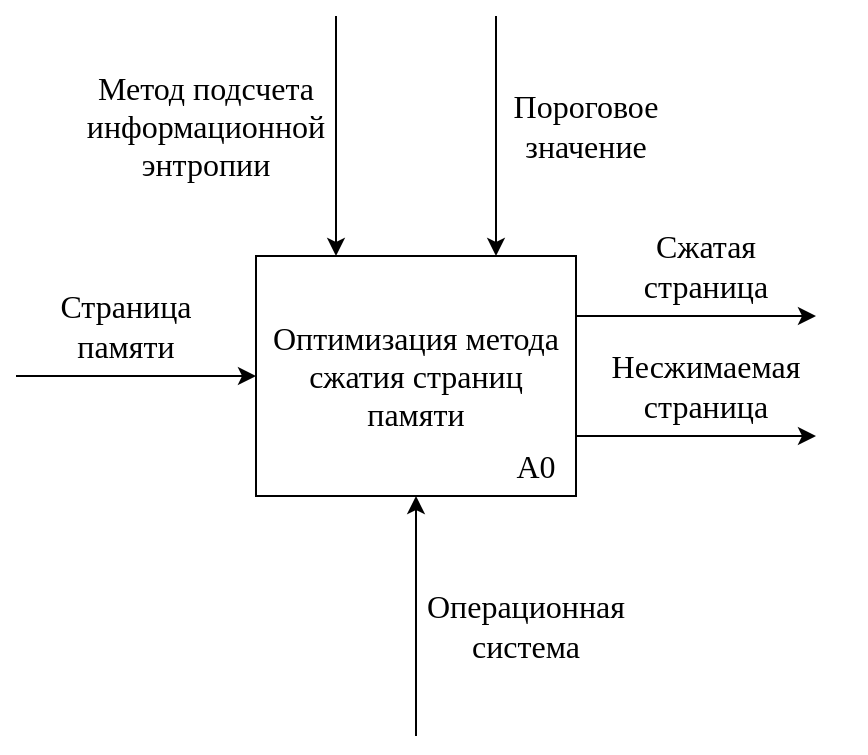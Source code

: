 <mxfile version="21.2.7" type="device">
  <diagram name="Страница 1" id="pgUWzlrUVevQ2D5Vvk6Q">
    <mxGraphModel dx="978" dy="591" grid="1" gridSize="10" guides="1" tooltips="1" connect="1" arrows="1" fold="1" page="1" pageScale="1" pageWidth="500" pageHeight="400" math="0" shadow="0">
      <root>
        <mxCell id="0" />
        <mxCell id="1" parent="0" />
        <mxCell id="QktWzPdK9CgGakuP4GfK-3" style="edgeStyle=orthogonalEdgeStyle;rounded=0;orthogonalLoop=1;jettySize=auto;html=1;exitX=0;exitY=0.5;exitDx=0;exitDy=0;startArrow=classic;startFill=1;endArrow=none;endFill=0;" edge="1" parent="1" source="QktWzPdK9CgGakuP4GfK-1">
          <mxGeometry relative="1" as="geometry">
            <mxPoint x="38" y="200" as="targetPoint" />
          </mxGeometry>
        </mxCell>
        <mxCell id="QktWzPdK9CgGakuP4GfK-6" style="edgeStyle=orthogonalEdgeStyle;rounded=0;orthogonalLoop=1;jettySize=auto;html=1;exitX=1;exitY=0.25;exitDx=0;exitDy=0;" edge="1" parent="1" source="QktWzPdK9CgGakuP4GfK-1">
          <mxGeometry relative="1" as="geometry">
            <mxPoint x="438" y="170" as="targetPoint" />
          </mxGeometry>
        </mxCell>
        <mxCell id="QktWzPdK9CgGakuP4GfK-7" style="edgeStyle=orthogonalEdgeStyle;rounded=0;orthogonalLoop=1;jettySize=auto;html=1;exitX=1;exitY=0.75;exitDx=0;exitDy=0;" edge="1" parent="1" source="QktWzPdK9CgGakuP4GfK-1">
          <mxGeometry relative="1" as="geometry">
            <mxPoint x="438" y="230" as="targetPoint" />
          </mxGeometry>
        </mxCell>
        <mxCell id="QktWzPdK9CgGakuP4GfK-13" style="edgeStyle=orthogonalEdgeStyle;rounded=0;orthogonalLoop=1;jettySize=auto;html=1;exitX=0.5;exitY=1;exitDx=0;exitDy=0;startArrow=classic;startFill=1;endArrow=none;endFill=0;" edge="1" parent="1" source="QktWzPdK9CgGakuP4GfK-1">
          <mxGeometry relative="1" as="geometry">
            <mxPoint x="238" y="380" as="targetPoint" />
          </mxGeometry>
        </mxCell>
        <mxCell id="QktWzPdK9CgGakuP4GfK-16" style="edgeStyle=orthogonalEdgeStyle;rounded=0;orthogonalLoop=1;jettySize=auto;html=1;exitX=0.75;exitY=0;exitDx=0;exitDy=0;startArrow=classic;startFill=1;endArrow=none;endFill=0;" edge="1" parent="1" source="QktWzPdK9CgGakuP4GfK-1">
          <mxGeometry relative="1" as="geometry">
            <mxPoint x="278" y="20" as="targetPoint" />
          </mxGeometry>
        </mxCell>
        <mxCell id="QktWzPdK9CgGakuP4GfK-17" style="edgeStyle=orthogonalEdgeStyle;rounded=0;orthogonalLoop=1;jettySize=auto;html=1;exitX=0.25;exitY=0;exitDx=0;exitDy=0;startArrow=classic;startFill=1;endArrow=none;endFill=0;" edge="1" parent="1" source="QktWzPdK9CgGakuP4GfK-1">
          <mxGeometry relative="1" as="geometry">
            <mxPoint x="198" y="20" as="targetPoint" />
          </mxGeometry>
        </mxCell>
        <mxCell id="QktWzPdK9CgGakuP4GfK-1" value="Оптимизация метода сжатия страниц памяти" style="rounded=0;whiteSpace=wrap;html=1;fontFamily=Times New Roman;fontSize=16;" vertex="1" parent="1">
          <mxGeometry x="158" y="140" width="160" height="120" as="geometry" />
        </mxCell>
        <mxCell id="QktWzPdK9CgGakuP4GfK-2" value="A0" style="text;html=1;strokeColor=none;fillColor=none;align=center;verticalAlign=middle;whiteSpace=wrap;rounded=0;fontFamily=Times New Roman;fontSize=16;" vertex="1" parent="1">
          <mxGeometry x="268" y="230" width="60" height="30" as="geometry" />
        </mxCell>
        <mxCell id="QktWzPdK9CgGakuP4GfK-5" value="Страница памяти" style="text;html=1;strokeColor=none;fillColor=none;align=center;verticalAlign=middle;whiteSpace=wrap;rounded=0;fontFamily=Times New Roman;fontSize=16;" vertex="1" parent="1">
          <mxGeometry x="38" y="160" width="110" height="30" as="geometry" />
        </mxCell>
        <mxCell id="QktWzPdK9CgGakuP4GfK-8" value="Cжатая страница" style="text;html=1;strokeColor=none;fillColor=none;align=center;verticalAlign=middle;whiteSpace=wrap;rounded=0;fontFamily=Times New Roman;fontSize=16;" vertex="1" parent="1">
          <mxGeometry x="328" y="130" width="110" height="30" as="geometry" />
        </mxCell>
        <mxCell id="QktWzPdK9CgGakuP4GfK-9" value="Несжимаемая страница" style="text;html=1;strokeColor=none;fillColor=none;align=center;verticalAlign=middle;whiteSpace=wrap;rounded=0;fontFamily=Times New Roman;fontSize=16;" vertex="1" parent="1">
          <mxGeometry x="303" y="190" width="160" height="30" as="geometry" />
        </mxCell>
        <mxCell id="QktWzPdK9CgGakuP4GfK-15" value="Операционная система" style="text;html=1;strokeColor=none;fillColor=none;align=center;verticalAlign=middle;whiteSpace=wrap;rounded=0;fontFamily=Times New Roman;fontSize=16;" vertex="1" parent="1">
          <mxGeometry x="238" y="310" width="110" height="30" as="geometry" />
        </mxCell>
        <mxCell id="QktWzPdK9CgGakuP4GfK-18" value="Пороговое значение" style="text;html=1;strokeColor=none;fillColor=none;align=center;verticalAlign=middle;whiteSpace=wrap;rounded=0;fontFamily=Times New Roman;fontSize=16;" vertex="1" parent="1">
          <mxGeometry x="278" y="60" width="90" height="30" as="geometry" />
        </mxCell>
        <mxCell id="QktWzPdK9CgGakuP4GfK-19" value="Метод подсчета информационной энтропии" style="text;html=1;strokeColor=none;fillColor=none;align=center;verticalAlign=middle;whiteSpace=wrap;rounded=0;fontFamily=Times New Roman;fontSize=16;" vertex="1" parent="1">
          <mxGeometry x="88" y="60" width="90" height="30" as="geometry" />
        </mxCell>
      </root>
    </mxGraphModel>
  </diagram>
</mxfile>
